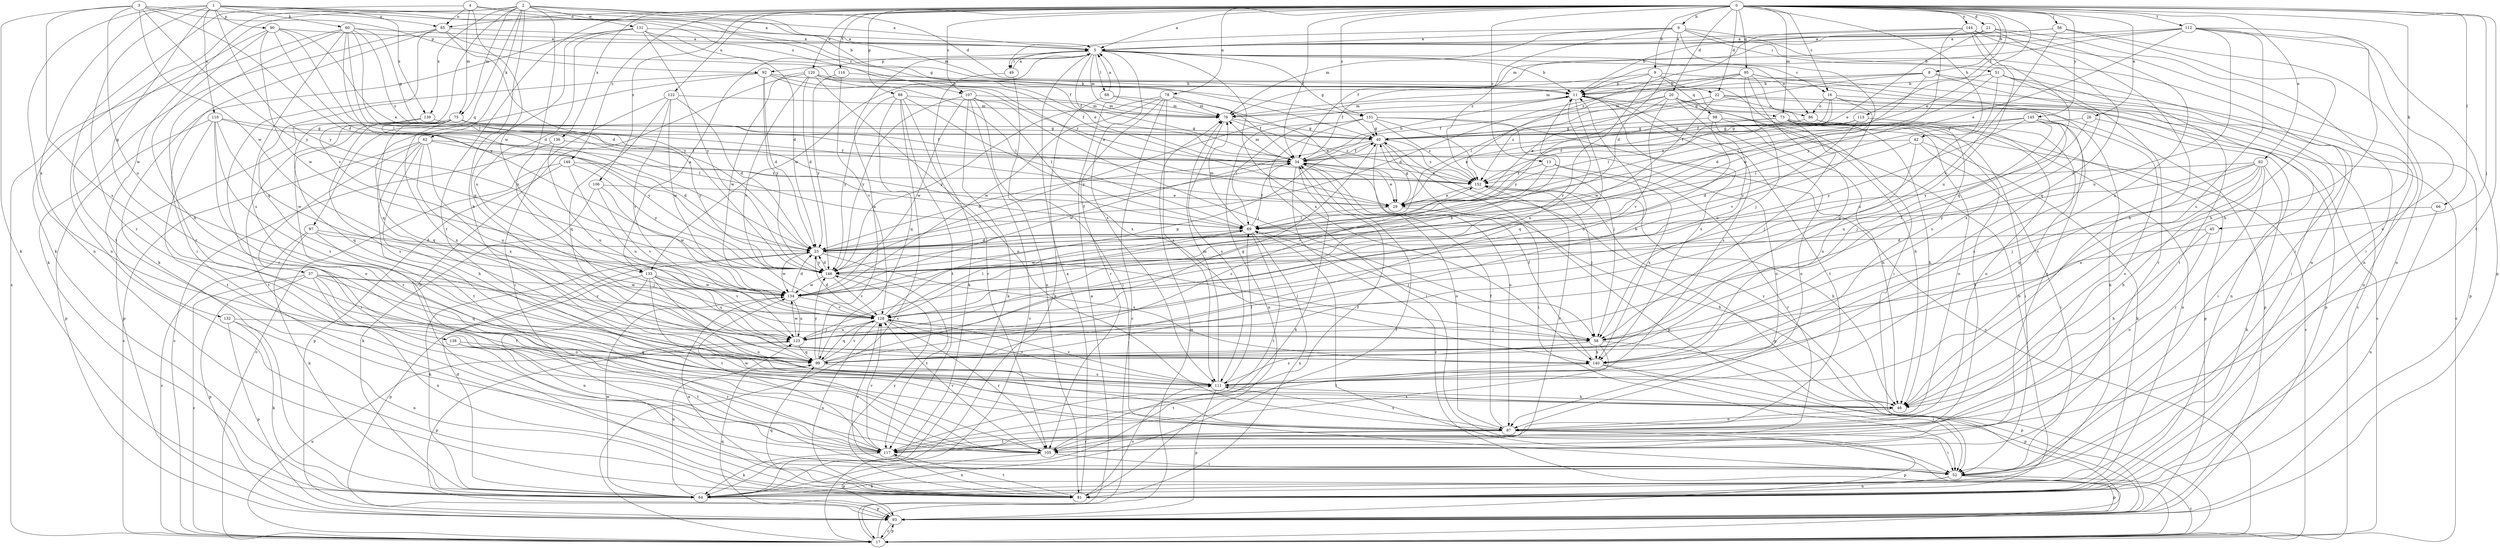 strict digraph  {
0;
1;
2;
3;
4;
5;
6;
8;
9;
11;
13;
16;
17;
20;
21;
22;
23;
26;
29;
34;
37;
40;
42;
45;
46;
49;
51;
52;
56;
58;
60;
62;
64;
66;
68;
69;
73;
75;
76;
78;
81;
82;
85;
86;
87;
88;
90;
92;
93;
95;
97;
98;
99;
105;
106;
107;
110;
111;
112;
113;
116;
117;
120;
122;
123;
128;
131;
132;
133;
134;
136;
138;
139;
140;
144;
145;
146;
149;
151;
152;
0 -> 5  [label=a];
0 -> 6  [label=b];
0 -> 8  [label=b];
0 -> 9  [label=b];
0 -> 13  [label=c];
0 -> 16  [label=c];
0 -> 20  [label=d];
0 -> 21  [label=d];
0 -> 22  [label=d];
0 -> 26  [label=e];
0 -> 29  [label=e];
0 -> 34  [label=f];
0 -> 42  [label=h];
0 -> 45  [label=h];
0 -> 56  [label=j];
0 -> 58  [label=j];
0 -> 66  [label=l];
0 -> 73  [label=m];
0 -> 78  [label=n];
0 -> 82  [label=o];
0 -> 85  [label=o];
0 -> 88  [label=p];
0 -> 95  [label=q];
0 -> 105  [label=r];
0 -> 106  [label=s];
0 -> 107  [label=s];
0 -> 112  [label=t];
0 -> 113  [label=t];
0 -> 116  [label=t];
0 -> 117  [label=t];
0 -> 120  [label=u];
0 -> 122  [label=u];
0 -> 136  [label=x];
0 -> 144  [label=y];
0 -> 145  [label=y];
0 -> 149  [label=z];
0 -> 151  [label=z];
1 -> 5  [label=a];
1 -> 37  [label=g];
1 -> 60  [label=k];
1 -> 81  [label=n];
1 -> 90  [label=p];
1 -> 105  [label=r];
1 -> 107  [label=s];
1 -> 110  [label=s];
1 -> 138  [label=x];
1 -> 139  [label=x];
1 -> 146  [label=y];
1 -> 151  [label=z];
2 -> 11  [label=b];
2 -> 22  [label=d];
2 -> 46  [label=h];
2 -> 62  [label=k];
2 -> 64  [label=k];
2 -> 73  [label=m];
2 -> 75  [label=m];
2 -> 97  [label=q];
2 -> 128  [label=v];
2 -> 131  [label=w];
2 -> 132  [label=w];
2 -> 139  [label=x];
2 -> 140  [label=x];
3 -> 23  [label=d];
3 -> 64  [label=k];
3 -> 85  [label=o];
3 -> 92  [label=p];
3 -> 111  [label=s];
3 -> 123  [label=u];
3 -> 133  [label=w];
3 -> 146  [label=y];
4 -> 5  [label=a];
4 -> 40  [label=g];
4 -> 75  [label=m];
4 -> 81  [label=n];
4 -> 85  [label=o];
4 -> 133  [label=w];
5 -> 11  [label=b];
5 -> 16  [label=c];
5 -> 34  [label=f];
5 -> 40  [label=g];
5 -> 49  [label=i];
5 -> 68  [label=l];
5 -> 76  [label=m];
5 -> 86  [label=o];
5 -> 92  [label=p];
5 -> 111  [label=s];
5 -> 133  [label=w];
5 -> 140  [label=x];
6 -> 5  [label=a];
6 -> 23  [label=d];
6 -> 49  [label=i];
6 -> 51  [label=i];
6 -> 52  [label=i];
6 -> 76  [label=m];
6 -> 81  [label=n];
6 -> 134  [label=w];
6 -> 152  [label=z];
8 -> 11  [label=b];
8 -> 23  [label=d];
8 -> 40  [label=g];
8 -> 52  [label=i];
8 -> 76  [label=m];
8 -> 81  [label=n];
9 -> 11  [label=b];
9 -> 17  [label=c];
9 -> 34  [label=f];
9 -> 52  [label=i];
9 -> 98  [label=q];
9 -> 128  [label=v];
11 -> 76  [label=m];
11 -> 99  [label=q];
11 -> 111  [label=s];
11 -> 117  [label=t];
11 -> 123  [label=u];
11 -> 140  [label=x];
11 -> 146  [label=y];
13 -> 105  [label=r];
13 -> 128  [label=v];
13 -> 140  [label=x];
13 -> 152  [label=z];
16 -> 34  [label=f];
16 -> 69  [label=l];
16 -> 81  [label=n];
16 -> 86  [label=o];
16 -> 105  [label=r];
16 -> 128  [label=v];
17 -> 5  [label=a];
17 -> 40  [label=g];
17 -> 69  [label=l];
17 -> 76  [label=m];
17 -> 93  [label=p];
17 -> 123  [label=u];
20 -> 17  [label=c];
20 -> 34  [label=f];
20 -> 46  [label=h];
20 -> 76  [label=m];
20 -> 93  [label=p];
20 -> 123  [label=u];
20 -> 128  [label=v];
20 -> 146  [label=y];
21 -> 5  [label=a];
21 -> 11  [label=b];
21 -> 29  [label=e];
21 -> 52  [label=i];
21 -> 99  [label=q];
21 -> 140  [label=x];
22 -> 17  [label=c];
22 -> 29  [label=e];
22 -> 86  [label=o];
22 -> 93  [label=p];
22 -> 134  [label=w];
22 -> 152  [label=z];
23 -> 34  [label=f];
23 -> 58  [label=j];
23 -> 64  [label=k];
23 -> 134  [label=w];
23 -> 140  [label=x];
23 -> 146  [label=y];
26 -> 40  [label=g];
26 -> 52  [label=i];
26 -> 146  [label=y];
29 -> 40  [label=g];
29 -> 46  [label=h];
29 -> 69  [label=l];
34 -> 11  [label=b];
34 -> 17  [label=c];
34 -> 23  [label=d];
34 -> 29  [label=e];
34 -> 64  [label=k];
34 -> 76  [label=m];
34 -> 87  [label=o];
34 -> 152  [label=z];
37 -> 17  [label=c];
37 -> 81  [label=n];
37 -> 87  [label=o];
37 -> 93  [label=p];
37 -> 99  [label=q];
37 -> 128  [label=v];
37 -> 134  [label=w];
40 -> 34  [label=f];
40 -> 52  [label=i];
40 -> 87  [label=o];
40 -> 93  [label=p];
40 -> 134  [label=w];
40 -> 152  [label=z];
42 -> 23  [label=d];
42 -> 34  [label=f];
42 -> 52  [label=i];
42 -> 64  [label=k];
42 -> 140  [label=x];
45 -> 23  [label=d];
45 -> 46  [label=h];
45 -> 87  [label=o];
46 -> 87  [label=o];
46 -> 152  [label=z];
49 -> 5  [label=a];
49 -> 64  [label=k];
49 -> 81  [label=n];
51 -> 11  [label=b];
51 -> 69  [label=l];
51 -> 105  [label=r];
51 -> 117  [label=t];
51 -> 123  [label=u];
51 -> 140  [label=x];
52 -> 17  [label=c];
52 -> 64  [label=k];
52 -> 81  [label=n];
52 -> 93  [label=p];
52 -> 128  [label=v];
56 -> 5  [label=a];
56 -> 34  [label=f];
56 -> 46  [label=h];
56 -> 81  [label=n];
56 -> 128  [label=v];
58 -> 93  [label=p];
58 -> 111  [label=s];
58 -> 117  [label=t];
58 -> 140  [label=x];
60 -> 5  [label=a];
60 -> 17  [label=c];
60 -> 23  [label=d];
60 -> 40  [label=g];
60 -> 69  [label=l];
60 -> 105  [label=r];
60 -> 111  [label=s];
60 -> 146  [label=y];
60 -> 152  [label=z];
62 -> 17  [label=c];
62 -> 23  [label=d];
62 -> 34  [label=f];
62 -> 46  [label=h];
62 -> 52  [label=i];
62 -> 117  [label=t];
62 -> 123  [label=u];
62 -> 140  [label=x];
64 -> 23  [label=d];
64 -> 34  [label=f];
64 -> 93  [label=p];
64 -> 123  [label=u];
64 -> 134  [label=w];
66 -> 69  [label=l];
66 -> 81  [label=n];
68 -> 5  [label=a];
68 -> 29  [label=e];
68 -> 64  [label=k];
68 -> 76  [label=m];
69 -> 23  [label=d];
69 -> 34  [label=f];
69 -> 58  [label=j];
69 -> 76  [label=m];
69 -> 81  [label=n];
69 -> 117  [label=t];
69 -> 134  [label=w];
73 -> 29  [label=e];
73 -> 40  [label=g];
73 -> 46  [label=h];
73 -> 52  [label=i];
73 -> 58  [label=j];
73 -> 87  [label=o];
73 -> 93  [label=p];
73 -> 117  [label=t];
75 -> 34  [label=f];
75 -> 40  [label=g];
75 -> 93  [label=p];
75 -> 99  [label=q];
75 -> 105  [label=r];
75 -> 111  [label=s];
75 -> 117  [label=t];
75 -> 140  [label=x];
75 -> 146  [label=y];
76 -> 40  [label=g];
76 -> 111  [label=s];
76 -> 152  [label=z];
78 -> 17  [label=c];
78 -> 34  [label=f];
78 -> 76  [label=m];
78 -> 105  [label=r];
78 -> 111  [label=s];
78 -> 134  [label=w];
78 -> 146  [label=y];
81 -> 5  [label=a];
81 -> 11  [label=b];
81 -> 99  [label=q];
81 -> 111  [label=s];
81 -> 117  [label=t];
81 -> 146  [label=y];
82 -> 46  [label=h];
82 -> 58  [label=j];
82 -> 64  [label=k];
82 -> 99  [label=q];
82 -> 105  [label=r];
82 -> 140  [label=x];
82 -> 146  [label=y];
82 -> 152  [label=z];
85 -> 5  [label=a];
85 -> 29  [label=e];
85 -> 52  [label=i];
85 -> 64  [label=k];
85 -> 99  [label=q];
85 -> 146  [label=y];
86 -> 40  [label=g];
86 -> 81  [label=n];
86 -> 87  [label=o];
87 -> 34  [label=f];
87 -> 52  [label=i];
87 -> 93  [label=p];
87 -> 105  [label=r];
87 -> 111  [label=s];
87 -> 117  [label=t];
87 -> 134  [label=w];
88 -> 17  [label=c];
88 -> 69  [label=l];
88 -> 76  [label=m];
88 -> 99  [label=q];
88 -> 105  [label=r];
88 -> 117  [label=t];
88 -> 146  [label=y];
90 -> 5  [label=a];
90 -> 23  [label=d];
90 -> 29  [label=e];
90 -> 46  [label=h];
90 -> 69  [label=l];
90 -> 117  [label=t];
90 -> 134  [label=w];
92 -> 11  [label=b];
92 -> 23  [label=d];
92 -> 69  [label=l];
92 -> 99  [label=q];
92 -> 105  [label=r];
92 -> 146  [label=y];
92 -> 152  [label=z];
93 -> 17  [label=c];
93 -> 99  [label=q];
95 -> 11  [label=b];
95 -> 23  [label=d];
95 -> 58  [label=j];
95 -> 64  [label=k];
95 -> 69  [label=l];
95 -> 93  [label=p];
95 -> 99  [label=q];
95 -> 111  [label=s];
97 -> 17  [label=c];
97 -> 23  [label=d];
97 -> 58  [label=j];
97 -> 64  [label=k];
97 -> 117  [label=t];
98 -> 17  [label=c];
98 -> 40  [label=g];
98 -> 46  [label=h];
98 -> 87  [label=o];
98 -> 123  [label=u];
99 -> 5  [label=a];
99 -> 11  [label=b];
99 -> 40  [label=g];
99 -> 111  [label=s];
99 -> 128  [label=v];
99 -> 146  [label=y];
99 -> 152  [label=z];
105 -> 34  [label=f];
105 -> 52  [label=i];
105 -> 93  [label=p];
105 -> 128  [label=v];
106 -> 29  [label=e];
106 -> 64  [label=k];
106 -> 128  [label=v];
106 -> 134  [label=w];
107 -> 17  [label=c];
107 -> 52  [label=i];
107 -> 58  [label=j];
107 -> 64  [label=k];
107 -> 76  [label=m];
107 -> 134  [label=w];
107 -> 140  [label=x];
107 -> 146  [label=y];
110 -> 40  [label=g];
110 -> 69  [label=l];
110 -> 87  [label=o];
110 -> 93  [label=p];
110 -> 111  [label=s];
110 -> 117  [label=t];
110 -> 134  [label=w];
111 -> 46  [label=h];
111 -> 69  [label=l];
111 -> 76  [label=m];
111 -> 93  [label=p];
111 -> 128  [label=v];
112 -> 5  [label=a];
112 -> 11  [label=b];
112 -> 29  [label=e];
112 -> 46  [label=h];
112 -> 76  [label=m];
112 -> 87  [label=o];
112 -> 93  [label=p];
112 -> 111  [label=s];
112 -> 123  [label=u];
113 -> 34  [label=f];
113 -> 40  [label=g];
113 -> 111  [label=s];
113 -> 146  [label=y];
113 -> 152  [label=z];
116 -> 11  [label=b];
116 -> 128  [label=v];
116 -> 146  [label=y];
117 -> 64  [label=k];
117 -> 81  [label=n];
117 -> 128  [label=v];
120 -> 11  [label=b];
120 -> 23  [label=d];
120 -> 29  [label=e];
120 -> 34  [label=f];
120 -> 81  [label=n];
120 -> 87  [label=o];
120 -> 128  [label=v];
120 -> 134  [label=w];
122 -> 23  [label=d];
122 -> 52  [label=i];
122 -> 76  [label=m];
122 -> 99  [label=q];
122 -> 128  [label=v];
122 -> 134  [label=w];
123 -> 11  [label=b];
123 -> 93  [label=p];
123 -> 99  [label=q];
123 -> 134  [label=w];
128 -> 23  [label=d];
128 -> 40  [label=g];
128 -> 58  [label=j];
128 -> 69  [label=l];
128 -> 81  [label=n];
128 -> 99  [label=q];
128 -> 105  [label=r];
128 -> 111  [label=s];
128 -> 123  [label=u];
131 -> 5  [label=a];
131 -> 23  [label=d];
131 -> 34  [label=f];
131 -> 64  [label=k];
131 -> 99  [label=q];
131 -> 123  [label=u];
131 -> 146  [label=y];
132 -> 58  [label=j];
132 -> 64  [label=k];
132 -> 81  [label=n];
132 -> 93  [label=p];
133 -> 5  [label=a];
133 -> 81  [label=n];
133 -> 87  [label=o];
133 -> 93  [label=p];
133 -> 117  [label=t];
133 -> 123  [label=u];
133 -> 128  [label=v];
133 -> 134  [label=w];
134 -> 23  [label=d];
134 -> 81  [label=n];
134 -> 123  [label=u];
134 -> 128  [label=v];
136 -> 17  [label=c];
136 -> 34  [label=f];
136 -> 123  [label=u];
138 -> 99  [label=q];
138 -> 105  [label=r];
138 -> 117  [label=t];
139 -> 40  [label=g];
139 -> 99  [label=q];
139 -> 146  [label=y];
140 -> 34  [label=f];
140 -> 52  [label=i];
140 -> 93  [label=p];
140 -> 117  [label=t];
144 -> 5  [label=a];
144 -> 46  [label=h];
144 -> 81  [label=n];
144 -> 99  [label=q];
144 -> 123  [label=u];
144 -> 146  [label=y];
144 -> 152  [label=z];
145 -> 40  [label=g];
145 -> 58  [label=j];
145 -> 69  [label=l];
145 -> 87  [label=o];
145 -> 111  [label=s];
145 -> 123  [label=u];
145 -> 146  [label=y];
146 -> 23  [label=d];
146 -> 117  [label=t];
146 -> 128  [label=v];
146 -> 134  [label=w];
149 -> 17  [label=c];
149 -> 93  [label=p];
149 -> 123  [label=u];
149 -> 146  [label=y];
149 -> 152  [label=z];
151 -> 17  [label=c];
151 -> 40  [label=g];
151 -> 52  [label=i];
151 -> 58  [label=j];
151 -> 69  [label=l];
151 -> 81  [label=n];
151 -> 87  [label=o];
151 -> 152  [label=z];
152 -> 29  [label=e];
152 -> 46  [label=h];
152 -> 58  [label=j];
152 -> 105  [label=r];
}
